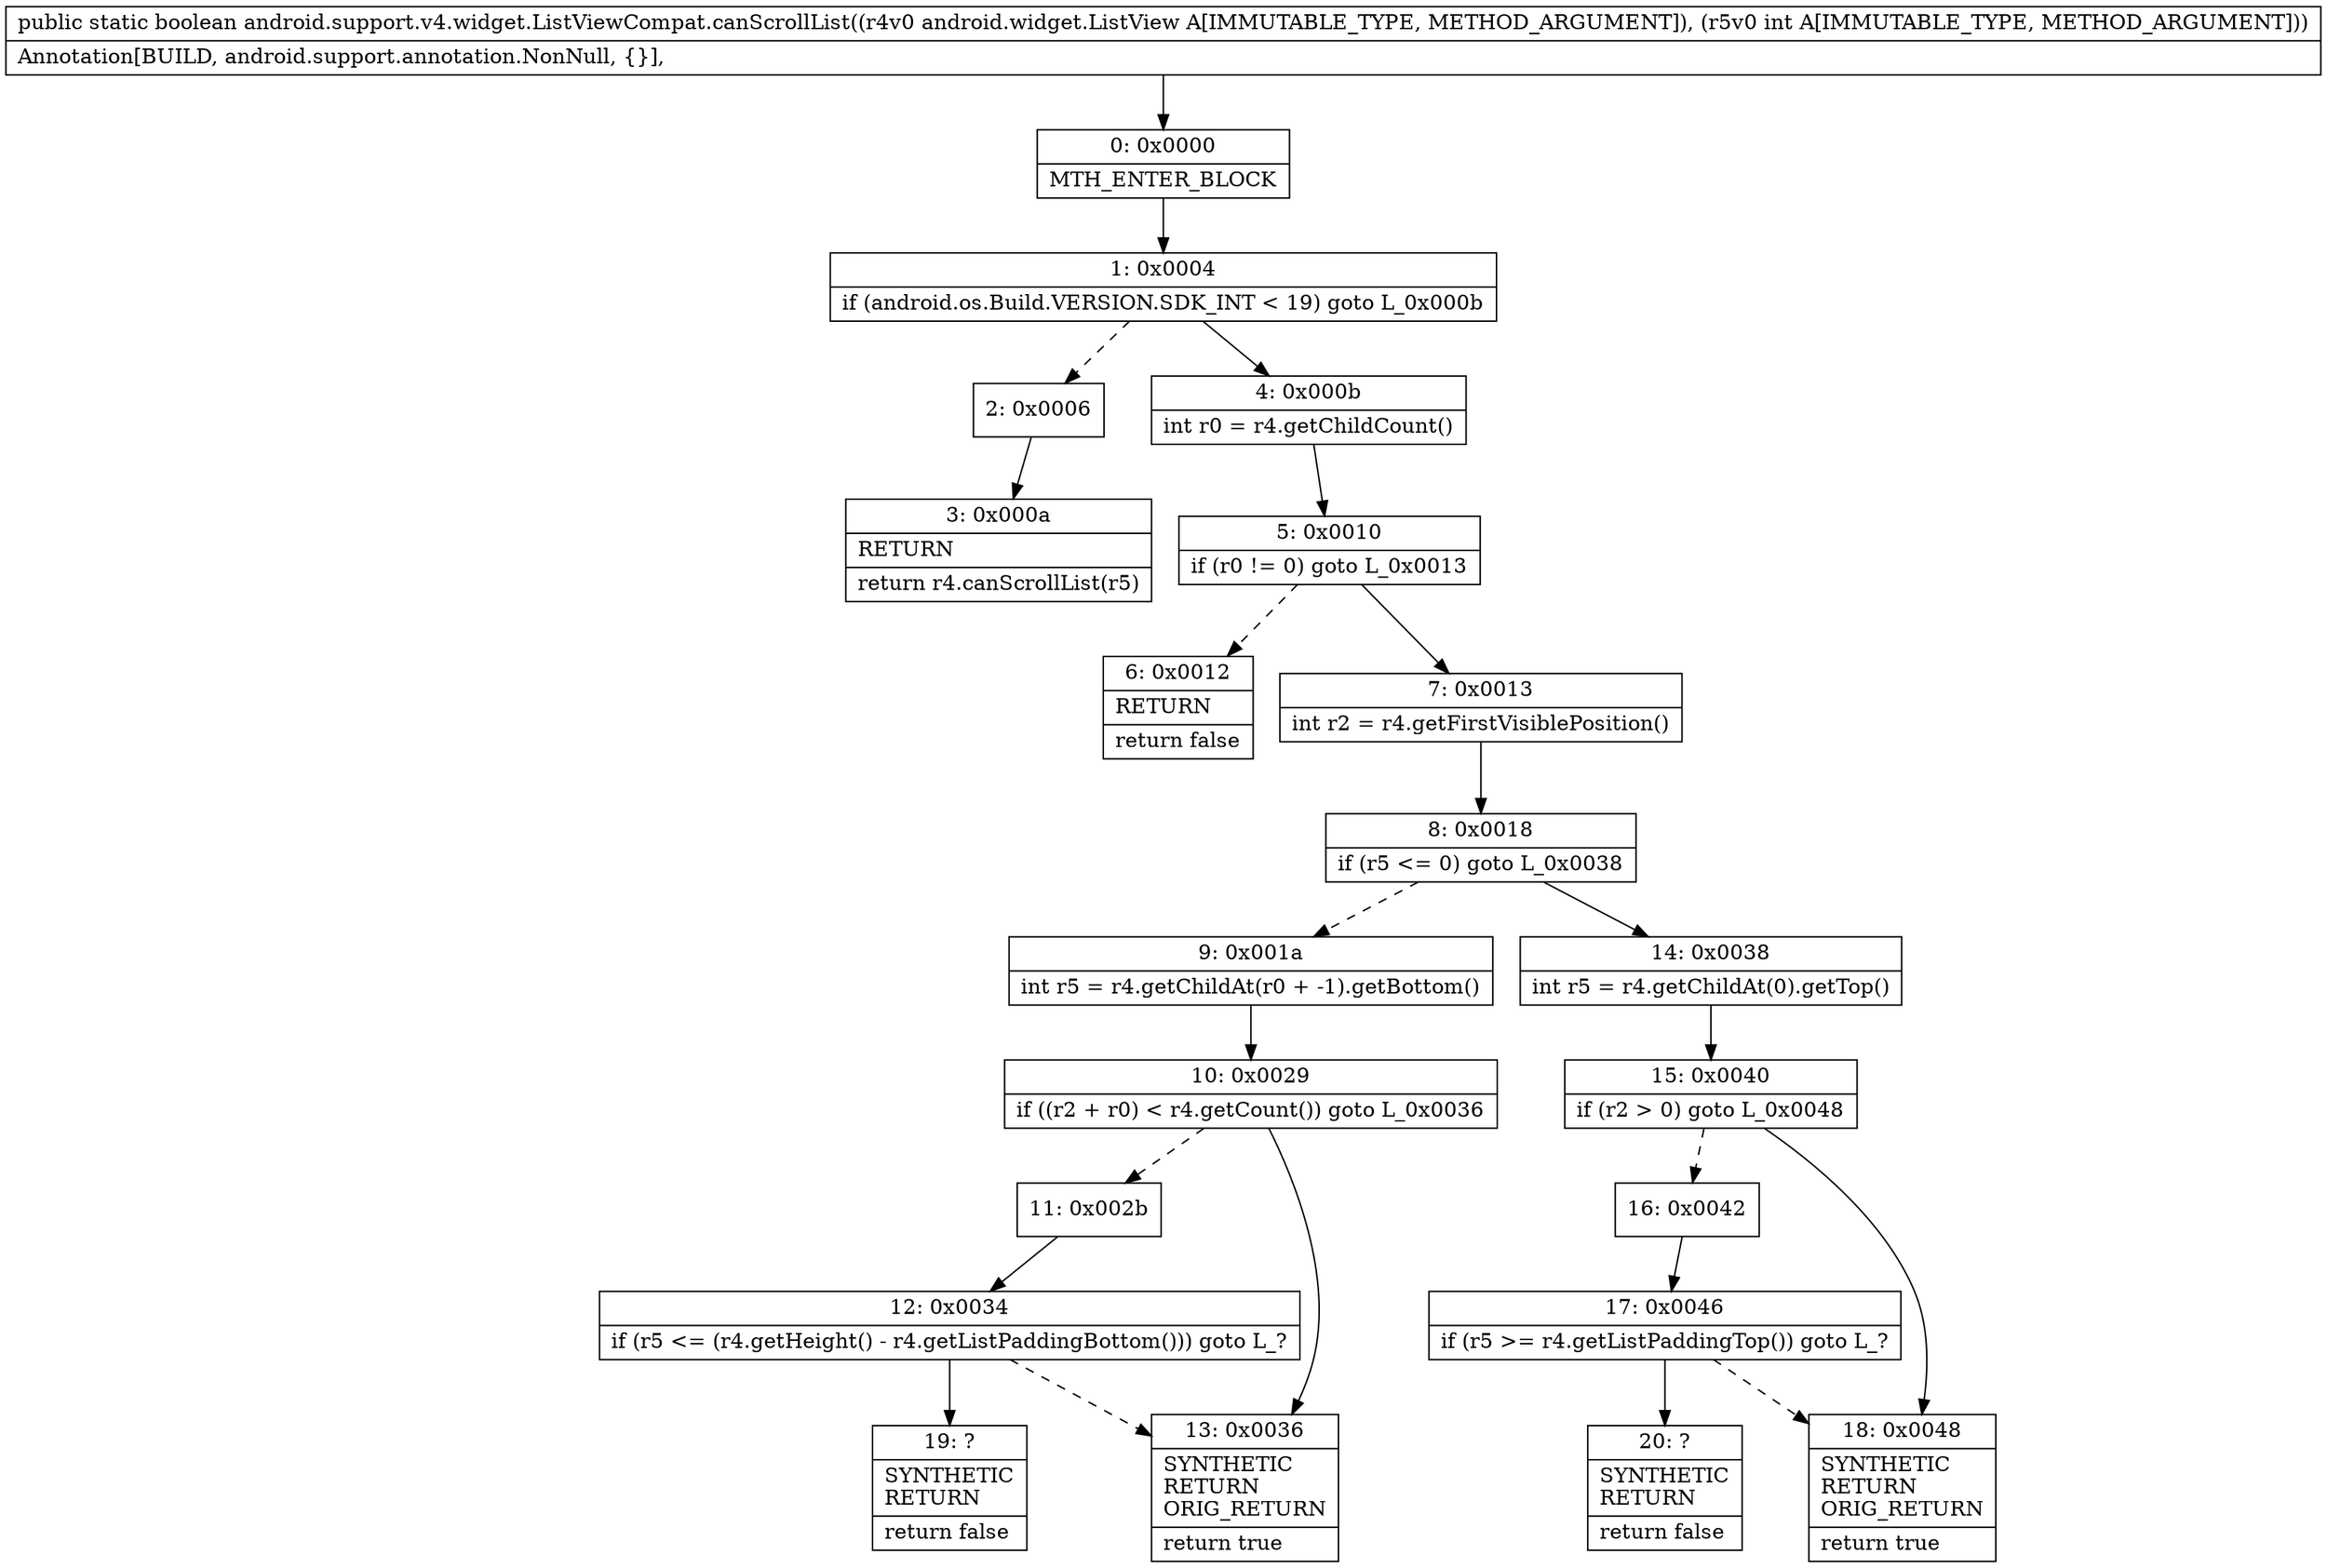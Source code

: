 digraph "CFG forandroid.support.v4.widget.ListViewCompat.canScrollList(Landroid\/widget\/ListView;I)Z" {
Node_0 [shape=record,label="{0\:\ 0x0000|MTH_ENTER_BLOCK\l}"];
Node_1 [shape=record,label="{1\:\ 0x0004|if (android.os.Build.VERSION.SDK_INT \< 19) goto L_0x000b\l}"];
Node_2 [shape=record,label="{2\:\ 0x0006}"];
Node_3 [shape=record,label="{3\:\ 0x000a|RETURN\l|return r4.canScrollList(r5)\l}"];
Node_4 [shape=record,label="{4\:\ 0x000b|int r0 = r4.getChildCount()\l}"];
Node_5 [shape=record,label="{5\:\ 0x0010|if (r0 != 0) goto L_0x0013\l}"];
Node_6 [shape=record,label="{6\:\ 0x0012|RETURN\l|return false\l}"];
Node_7 [shape=record,label="{7\:\ 0x0013|int r2 = r4.getFirstVisiblePosition()\l}"];
Node_8 [shape=record,label="{8\:\ 0x0018|if (r5 \<= 0) goto L_0x0038\l}"];
Node_9 [shape=record,label="{9\:\ 0x001a|int r5 = r4.getChildAt(r0 + \-1).getBottom()\l}"];
Node_10 [shape=record,label="{10\:\ 0x0029|if ((r2 + r0) \< r4.getCount()) goto L_0x0036\l}"];
Node_11 [shape=record,label="{11\:\ 0x002b}"];
Node_12 [shape=record,label="{12\:\ 0x0034|if (r5 \<= (r4.getHeight() \- r4.getListPaddingBottom())) goto L_?\l}"];
Node_13 [shape=record,label="{13\:\ 0x0036|SYNTHETIC\lRETURN\lORIG_RETURN\l|return true\l}"];
Node_14 [shape=record,label="{14\:\ 0x0038|int r5 = r4.getChildAt(0).getTop()\l}"];
Node_15 [shape=record,label="{15\:\ 0x0040|if (r2 \> 0) goto L_0x0048\l}"];
Node_16 [shape=record,label="{16\:\ 0x0042}"];
Node_17 [shape=record,label="{17\:\ 0x0046|if (r5 \>= r4.getListPaddingTop()) goto L_?\l}"];
Node_18 [shape=record,label="{18\:\ 0x0048|SYNTHETIC\lRETURN\lORIG_RETURN\l|return true\l}"];
Node_19 [shape=record,label="{19\:\ ?|SYNTHETIC\lRETURN\l|return false\l}"];
Node_20 [shape=record,label="{20\:\ ?|SYNTHETIC\lRETURN\l|return false\l}"];
MethodNode[shape=record,label="{public static boolean android.support.v4.widget.ListViewCompat.canScrollList((r4v0 android.widget.ListView A[IMMUTABLE_TYPE, METHOD_ARGUMENT]), (r5v0 int A[IMMUTABLE_TYPE, METHOD_ARGUMENT]))  | Annotation[BUILD, android.support.annotation.NonNull, \{\}], \l}"];
MethodNode -> Node_0;
Node_0 -> Node_1;
Node_1 -> Node_2[style=dashed];
Node_1 -> Node_4;
Node_2 -> Node_3;
Node_4 -> Node_5;
Node_5 -> Node_6[style=dashed];
Node_5 -> Node_7;
Node_7 -> Node_8;
Node_8 -> Node_9[style=dashed];
Node_8 -> Node_14;
Node_9 -> Node_10;
Node_10 -> Node_11[style=dashed];
Node_10 -> Node_13;
Node_11 -> Node_12;
Node_12 -> Node_13[style=dashed];
Node_12 -> Node_19;
Node_14 -> Node_15;
Node_15 -> Node_16[style=dashed];
Node_15 -> Node_18;
Node_16 -> Node_17;
Node_17 -> Node_18[style=dashed];
Node_17 -> Node_20;
}

